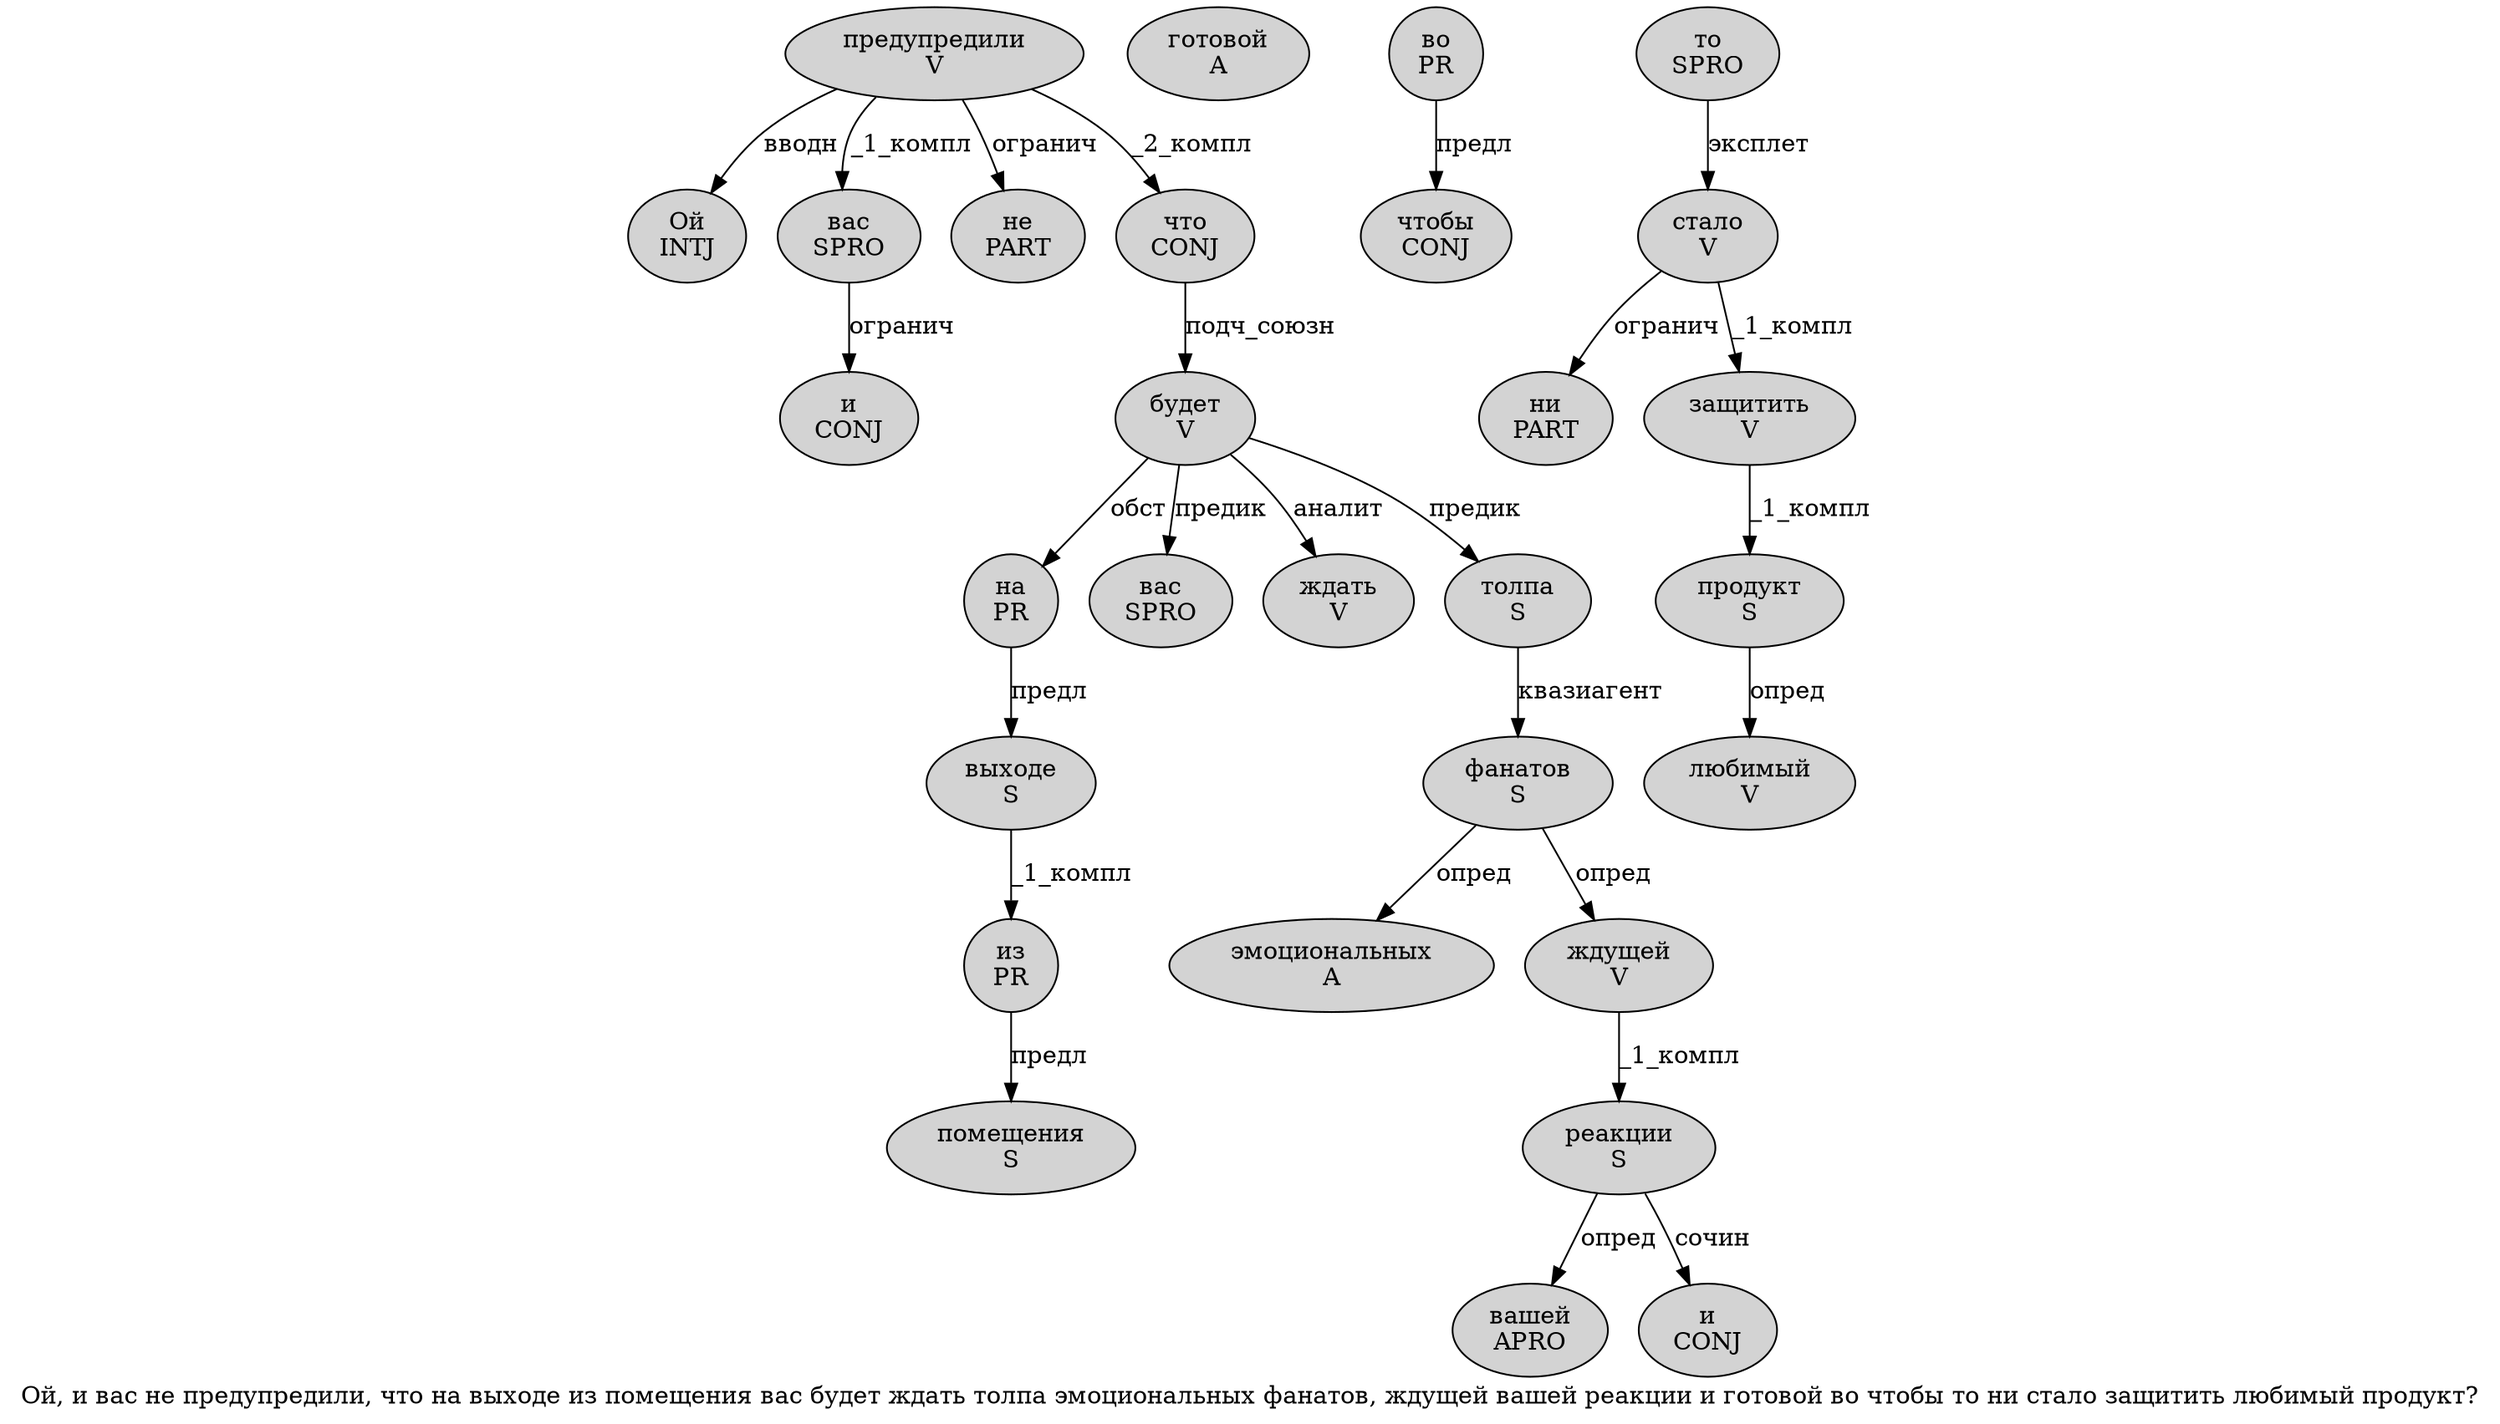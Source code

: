 digraph SENTENCE_2681 {
	graph [label="Ой, и вас не предупредили, что на выходе из помещения вас будет ждать толпа эмоциональных фанатов, ждущей вашей реакции и готовой во чтобы то ни стало защитить любимый продукт?"]
	node [style=filled]
		0 [label="Ой
INTJ" color="" fillcolor=lightgray penwidth=1 shape=ellipse]
		2 [label="и
CONJ" color="" fillcolor=lightgray penwidth=1 shape=ellipse]
		3 [label="вас
SPRO" color="" fillcolor=lightgray penwidth=1 shape=ellipse]
		4 [label="не
PART" color="" fillcolor=lightgray penwidth=1 shape=ellipse]
		5 [label="предупредили
V" color="" fillcolor=lightgray penwidth=1 shape=ellipse]
		7 [label="что
CONJ" color="" fillcolor=lightgray penwidth=1 shape=ellipse]
		8 [label="на
PR" color="" fillcolor=lightgray penwidth=1 shape=ellipse]
		9 [label="выходе
S" color="" fillcolor=lightgray penwidth=1 shape=ellipse]
		10 [label="из
PR" color="" fillcolor=lightgray penwidth=1 shape=ellipse]
		11 [label="помещения
S" color="" fillcolor=lightgray penwidth=1 shape=ellipse]
		12 [label="вас
SPRO" color="" fillcolor=lightgray penwidth=1 shape=ellipse]
		13 [label="будет
V" color="" fillcolor=lightgray penwidth=1 shape=ellipse]
		14 [label="ждать
V" color="" fillcolor=lightgray penwidth=1 shape=ellipse]
		15 [label="толпа
S" color="" fillcolor=lightgray penwidth=1 shape=ellipse]
		16 [label="эмоциональных
A" color="" fillcolor=lightgray penwidth=1 shape=ellipse]
		17 [label="фанатов
S" color="" fillcolor=lightgray penwidth=1 shape=ellipse]
		19 [label="ждущей
V" color="" fillcolor=lightgray penwidth=1 shape=ellipse]
		20 [label="вашей
APRO" color="" fillcolor=lightgray penwidth=1 shape=ellipse]
		21 [label="реакции
S" color="" fillcolor=lightgray penwidth=1 shape=ellipse]
		22 [label="и
CONJ" color="" fillcolor=lightgray penwidth=1 shape=ellipse]
		23 [label="готовой
A" color="" fillcolor=lightgray penwidth=1 shape=ellipse]
		24 [label="во
PR" color="" fillcolor=lightgray penwidth=1 shape=ellipse]
		25 [label="чтобы
CONJ" color="" fillcolor=lightgray penwidth=1 shape=ellipse]
		26 [label="то
SPRO" color="" fillcolor=lightgray penwidth=1 shape=ellipse]
		27 [label="ни
PART" color="" fillcolor=lightgray penwidth=1 shape=ellipse]
		28 [label="стало
V" color="" fillcolor=lightgray penwidth=1 shape=ellipse]
		29 [label="защитить
V" color="" fillcolor=lightgray penwidth=1 shape=ellipse]
		30 [label="любимый
V" color="" fillcolor=lightgray penwidth=1 shape=ellipse]
		31 [label="продукт
S" color="" fillcolor=lightgray penwidth=1 shape=ellipse]
			17 -> 16 [label="опред"]
			17 -> 19 [label="опред"]
			7 -> 13 [label="подч_союзн"]
			10 -> 11 [label="предл"]
			29 -> 31 [label="_1_компл"]
			8 -> 9 [label="предл"]
			3 -> 2 [label="огранич"]
			28 -> 27 [label="огранич"]
			28 -> 29 [label="_1_компл"]
			5 -> 0 [label="вводн"]
			5 -> 3 [label="_1_компл"]
			5 -> 4 [label="огранич"]
			5 -> 7 [label="_2_компл"]
			9 -> 10 [label="_1_компл"]
			15 -> 17 [label="квазиагент"]
			31 -> 30 [label="опред"]
			24 -> 25 [label="предл"]
			13 -> 8 [label="обст"]
			13 -> 12 [label="предик"]
			13 -> 14 [label="аналит"]
			13 -> 15 [label="предик"]
			26 -> 28 [label="эксплет"]
			21 -> 20 [label="опред"]
			21 -> 22 [label="сочин"]
			19 -> 21 [label="_1_компл"]
}